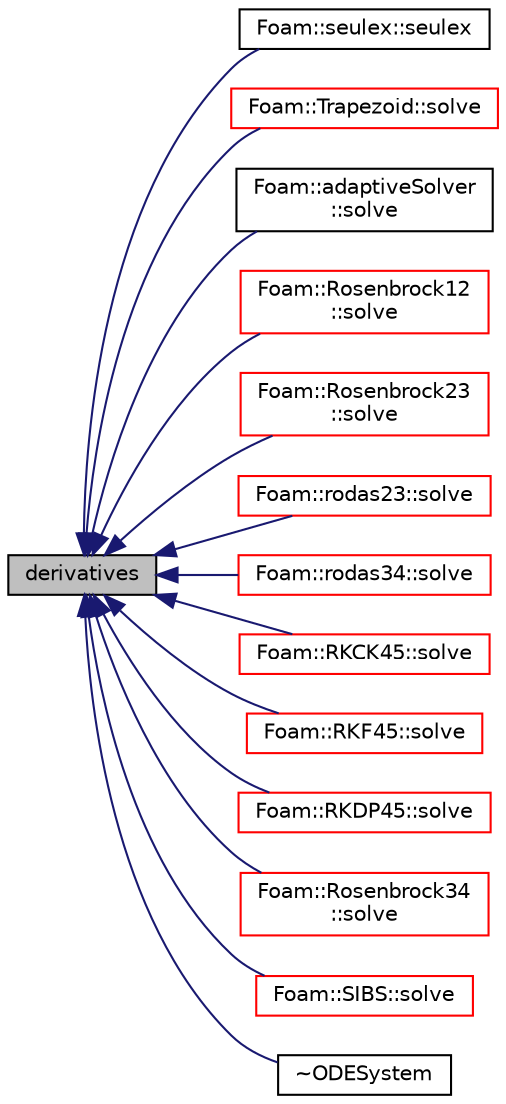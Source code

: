 digraph "derivatives"
{
  bgcolor="transparent";
  edge [fontname="Helvetica",fontsize="10",labelfontname="Helvetica",labelfontsize="10"];
  node [fontname="Helvetica",fontsize="10",shape=record];
  rankdir="LR";
  Node1 [label="derivatives",height=0.2,width=0.4,color="black", fillcolor="grey75", style="filled", fontcolor="black"];
  Node1 -> Node2 [dir="back",color="midnightblue",fontsize="10",style="solid",fontname="Helvetica"];
  Node2 [label="Foam::seulex::seulex",height=0.2,width=0.4,color="black",URL="$a02347.html#a506512f869bd359e1fad319ea9f42b81",tooltip="Construct from ODE. "];
  Node1 -> Node3 [dir="back",color="midnightblue",fontsize="10",style="solid",fontname="Helvetica"];
  Node3 [label="Foam::Trapezoid::solve",height=0.2,width=0.4,color="red",URL="$a02745.html#addb49744b13dfd8476bbb75b6209bfb3",tooltip="Solve a single step dx and return the error. "];
  Node1 -> Node4 [dir="back",color="midnightblue",fontsize="10",style="solid",fontname="Helvetica"];
  Node4 [label="Foam::adaptiveSolver\l::solve",height=0.2,width=0.4,color="black",URL="$a00020.html#ad0007182d221cdd0e1ba91898d296fdb",tooltip="Solve the ODE system and the update the state. "];
  Node1 -> Node5 [dir="back",color="midnightblue",fontsize="10",style="solid",fontname="Helvetica"];
  Node5 [label="Foam::Rosenbrock12\l::solve",height=0.2,width=0.4,color="red",URL="$a02265.html#addb49744b13dfd8476bbb75b6209bfb3",tooltip="Solve a single step dx and return the error. "];
  Node1 -> Node6 [dir="back",color="midnightblue",fontsize="10",style="solid",fontname="Helvetica"];
  Node6 [label="Foam::Rosenbrock23\l::solve",height=0.2,width=0.4,color="red",URL="$a02266.html#addb49744b13dfd8476bbb75b6209bfb3",tooltip="Solve a single step dx and return the error. "];
  Node1 -> Node7 [dir="back",color="midnightblue",fontsize="10",style="solid",fontname="Helvetica"];
  Node7 [label="Foam::rodas23::solve",height=0.2,width=0.4,color="red",URL="$a02263.html#addb49744b13dfd8476bbb75b6209bfb3",tooltip="Solve a single step dx and return the error. "];
  Node1 -> Node8 [dir="back",color="midnightblue",fontsize="10",style="solid",fontname="Helvetica"];
  Node8 [label="Foam::rodas34::solve",height=0.2,width=0.4,color="red",URL="$a02264.html#addb49744b13dfd8476bbb75b6209bfb3",tooltip="Solve a single step dx and return the error. "];
  Node1 -> Node9 [dir="back",color="midnightblue",fontsize="10",style="solid",fontname="Helvetica"];
  Node9 [label="Foam::RKCK45::solve",height=0.2,width=0.4,color="red",URL="$a02259.html#addb49744b13dfd8476bbb75b6209bfb3",tooltip="Solve a single step dx and return the error. "];
  Node1 -> Node10 [dir="back",color="midnightblue",fontsize="10",style="solid",fontname="Helvetica"];
  Node10 [label="Foam::RKF45::solve",height=0.2,width=0.4,color="red",URL="$a02261.html#addb49744b13dfd8476bbb75b6209bfb3",tooltip="Solve a single step dx and return the error. "];
  Node1 -> Node11 [dir="back",color="midnightblue",fontsize="10",style="solid",fontname="Helvetica"];
  Node11 [label="Foam::RKDP45::solve",height=0.2,width=0.4,color="red",URL="$a02260.html#addb49744b13dfd8476bbb75b6209bfb3",tooltip="Solve a single step dx and return the error. "];
  Node1 -> Node12 [dir="back",color="midnightblue",fontsize="10",style="solid",fontname="Helvetica"];
  Node12 [label="Foam::Rosenbrock34\l::solve",height=0.2,width=0.4,color="red",URL="$a02267.html#addb49744b13dfd8476bbb75b6209bfb3",tooltip="Solve a single step dx and return the error. "];
  Node1 -> Node13 [dir="back",color="midnightblue",fontsize="10",style="solid",fontname="Helvetica"];
  Node13 [label="Foam::SIBS::solve",height=0.2,width=0.4,color="red",URL="$a02359.html#af94df0f5ac4a474332f5e80bd59ba6ba",tooltip="Solve the ODE system as far as possible upto dxTry. "];
  Node1 -> Node14 [dir="back",color="midnightblue",fontsize="10",style="solid",fontname="Helvetica"];
  Node14 [label="~ODESystem",height=0.2,width=0.4,color="black",URL="$a01733.html#acff45c9d2262138618ff5bcd54a92c72",tooltip="Destructor. "];
}
